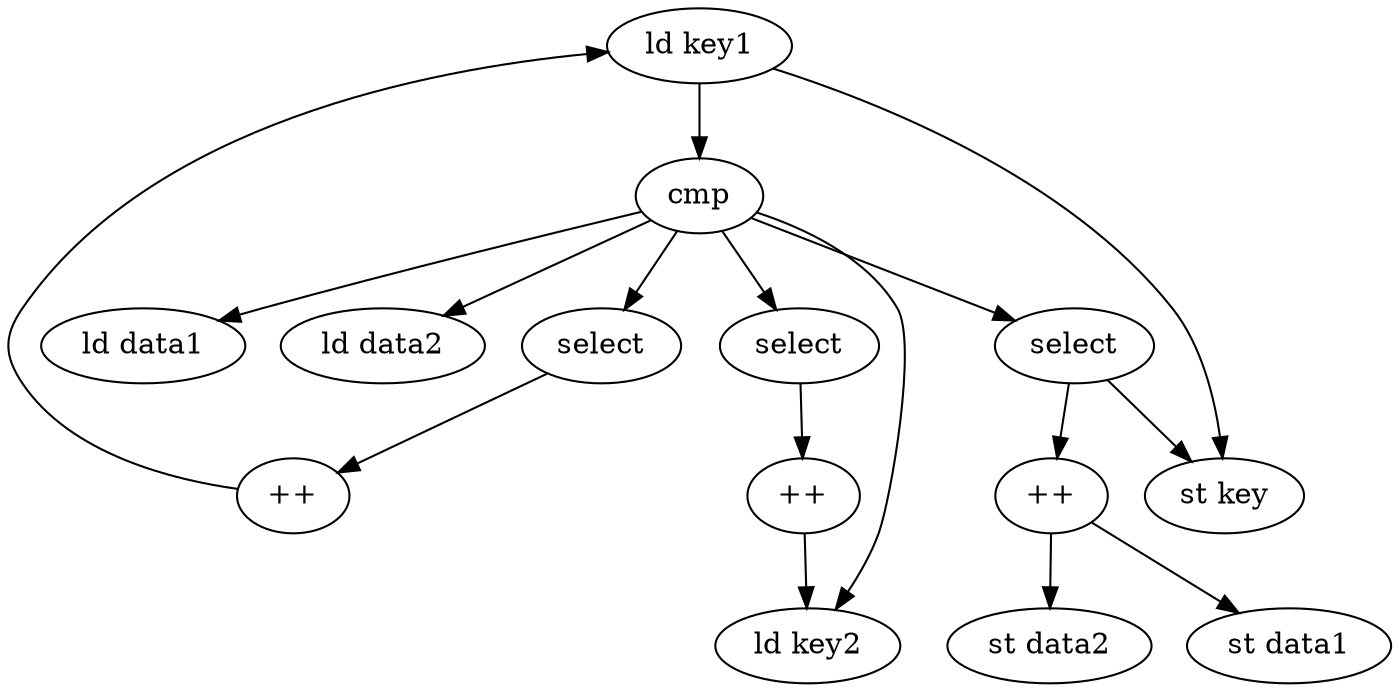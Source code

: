 digraph Streaming_Database_Join {

0 [label = "ld key1"]
1 [label = "ld key2"]
2 [label = "cmp"]
3 [label = "select"]
4 [label = "select"]
5 [label = "select"]
6 [label = "ld data1"]
7 [label = "ld data2"]
8 [label = "++"]
9 [label = "++"]
10 [label = "++"]
11 [label = "st data1"]
12 [label = "st data2"]
13 [label = "st key"]

0 -> 2
0 -> 13
//1 -> 2
2 -> 1
2 -> 3
2 -> 4
2 -> 5
2 -> 6
2 -> 7
3 -> 8
4 -> 9
5 -> 10
5 -> 13
//8 -> 8
8 -> 0
//9 -> 9 
9 -> 1
//10 -> 10
10 -> 11
10 -> 12
}